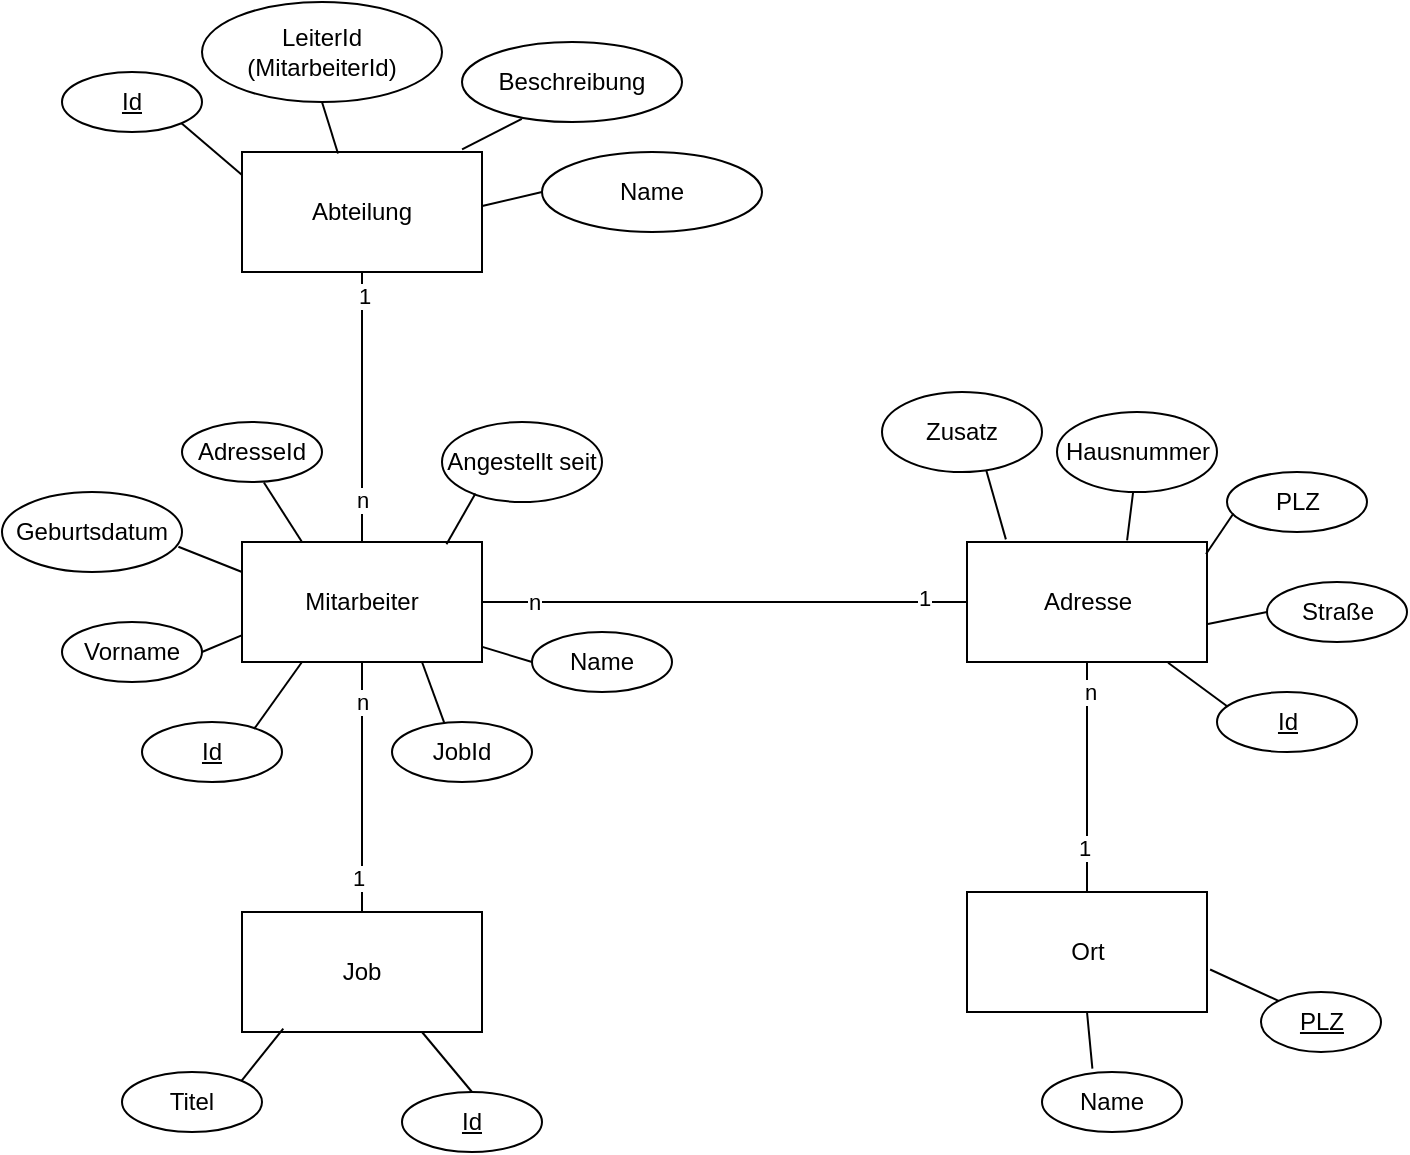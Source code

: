 <mxfile version="24.5.5" type="device">
  <diagram id="415Xjly7tCgpQv022EDN" name="Seite-1">
    <mxGraphModel dx="2253" dy="759" grid="1" gridSize="10" guides="1" tooltips="1" connect="1" arrows="1" fold="1" page="1" pageScale="1" pageWidth="827" pageHeight="1169" math="0" shadow="0">
      <root>
        <mxCell id="0" />
        <mxCell id="1" parent="0" />
        <mxCell id="FzVCcaH5rEI2dsI1RSkb-1" value="AdresseId" style="ellipse;whiteSpace=wrap;html=1;" parent="1" vertex="1">
          <mxGeometry x="70" y="310" width="70" height="30" as="geometry" />
        </mxCell>
        <mxCell id="FzVCcaH5rEI2dsI1RSkb-3" value="Hausnummer" style="ellipse;whiteSpace=wrap;html=1;" parent="1" vertex="1">
          <mxGeometry x="507.5" y="305" width="80" height="40" as="geometry" />
        </mxCell>
        <mxCell id="FzVCcaH5rEI2dsI1RSkb-4" value="Name" style="ellipse;whiteSpace=wrap;html=1;" parent="1" vertex="1">
          <mxGeometry x="500" y="635" width="70" height="30" as="geometry" />
        </mxCell>
        <mxCell id="FzVCcaH5rEI2dsI1RSkb-5" value="Mitarbeiter" style="rounded=0;whiteSpace=wrap;html=1;" parent="1" vertex="1">
          <mxGeometry x="100" y="370" width="120" height="60" as="geometry" />
        </mxCell>
        <mxCell id="FzVCcaH5rEI2dsI1RSkb-6" value="Abteilung" style="rounded=0;whiteSpace=wrap;html=1;" parent="1" vertex="1">
          <mxGeometry x="100" y="175" width="120" height="60" as="geometry" />
        </mxCell>
        <mxCell id="FzVCcaH5rEI2dsI1RSkb-7" value="Adresse" style="rounded=0;whiteSpace=wrap;html=1;" parent="1" vertex="1">
          <mxGeometry x="462.5" y="370" width="120" height="60" as="geometry" />
        </mxCell>
        <mxCell id="FzVCcaH5rEI2dsI1RSkb-8" value="Ort" style="rounded=0;whiteSpace=wrap;html=1;" parent="1" vertex="1">
          <mxGeometry x="462.5" y="545" width="120" height="60" as="geometry" />
        </mxCell>
        <mxCell id="FzVCcaH5rEI2dsI1RSkb-9" value="&lt;u&gt;Id&lt;/u&gt;" style="ellipse;whiteSpace=wrap;html=1;" parent="1" vertex="1">
          <mxGeometry x="587.5" y="445" width="70" height="30" as="geometry" />
        </mxCell>
        <mxCell id="FzVCcaH5rEI2dsI1RSkb-11" value="Angestellt seit" style="ellipse;whiteSpace=wrap;html=1;" parent="1" vertex="1">
          <mxGeometry x="200" y="310" width="80" height="40" as="geometry" />
        </mxCell>
        <mxCell id="FzVCcaH5rEI2dsI1RSkb-12" value="JobId" style="ellipse;whiteSpace=wrap;html=1;" parent="1" vertex="1">
          <mxGeometry x="175" y="460" width="70" height="30" as="geometry" />
        </mxCell>
        <mxCell id="FzVCcaH5rEI2dsI1RSkb-13" value="Geburtsdatum" style="ellipse;whiteSpace=wrap;html=1;" parent="1" vertex="1">
          <mxGeometry x="-20" y="345" width="90" height="40" as="geometry" />
        </mxCell>
        <mxCell id="FzVCcaH5rEI2dsI1RSkb-16" value="Beschreibung" style="ellipse;whiteSpace=wrap;html=1;" parent="1" vertex="1">
          <mxGeometry x="210" y="120" width="110" height="40" as="geometry" />
        </mxCell>
        <mxCell id="FzVCcaH5rEI2dsI1RSkb-18" value="&lt;u&gt;Id&lt;/u&gt;" style="ellipse;whiteSpace=wrap;html=1;" parent="1" vertex="1">
          <mxGeometry x="10" y="135" width="70" height="30" as="geometry" />
        </mxCell>
        <mxCell id="FzVCcaH5rEI2dsI1RSkb-19" value="LeiterId (MitarbeiterId)" style="ellipse;whiteSpace=wrap;html=1;" parent="1" vertex="1">
          <mxGeometry x="80" y="100" width="120" height="50" as="geometry" />
        </mxCell>
        <mxCell id="FzVCcaH5rEI2dsI1RSkb-20" value="Name" style="ellipse;whiteSpace=wrap;html=1;" parent="1" vertex="1">
          <mxGeometry x="250" y="175" width="110" height="40" as="geometry" />
        </mxCell>
        <mxCell id="FzVCcaH5rEI2dsI1RSkb-22" value="Name" style="ellipse;whiteSpace=wrap;html=1;" parent="1" vertex="1">
          <mxGeometry x="245" y="415" width="70" height="30" as="geometry" />
        </mxCell>
        <mxCell id="FzVCcaH5rEI2dsI1RSkb-23" value="Vorname" style="ellipse;whiteSpace=wrap;html=1;" parent="1" vertex="1">
          <mxGeometry x="10" y="410" width="70" height="30" as="geometry" />
        </mxCell>
        <mxCell id="FzVCcaH5rEI2dsI1RSkb-24" value="Straße" style="ellipse;whiteSpace=wrap;html=1;" parent="1" vertex="1">
          <mxGeometry x="612.5" y="390" width="70" height="30" as="geometry" />
        </mxCell>
        <mxCell id="FzVCcaH5rEI2dsI1RSkb-25" value="PLZ" style="ellipse;whiteSpace=wrap;html=1;" parent="1" vertex="1">
          <mxGeometry x="592.5" y="335" width="70" height="30" as="geometry" />
        </mxCell>
        <mxCell id="FzVCcaH5rEI2dsI1RSkb-26" value="Zusatz" style="ellipse;whiteSpace=wrap;html=1;" parent="1" vertex="1">
          <mxGeometry x="420" y="295" width="80" height="40" as="geometry" />
        </mxCell>
        <mxCell id="FzVCcaH5rEI2dsI1RSkb-27" value="&lt;u&gt;PLZ&lt;/u&gt;" style="ellipse;whiteSpace=wrap;html=1;" parent="1" vertex="1">
          <mxGeometry x="609.5" y="595" width="60" height="30" as="geometry" />
        </mxCell>
        <mxCell id="FzVCcaH5rEI2dsI1RSkb-28" value="&lt;u&gt;Id&lt;/u&gt;" style="ellipse;whiteSpace=wrap;html=1;" parent="1" vertex="1">
          <mxGeometry x="50" y="460" width="70" height="30" as="geometry" />
        </mxCell>
        <mxCell id="FzVCcaH5rEI2dsI1RSkb-29" value="&lt;u&gt;Id&lt;/u&gt;" style="ellipse;whiteSpace=wrap;html=1;" parent="1" vertex="1">
          <mxGeometry x="180" y="645" width="70" height="30" as="geometry" />
        </mxCell>
        <mxCell id="FzVCcaH5rEI2dsI1RSkb-31" value="Job" style="rounded=0;whiteSpace=wrap;html=1;" parent="1" vertex="1">
          <mxGeometry x="100" y="555" width="120" height="60" as="geometry" />
        </mxCell>
        <mxCell id="FzVCcaH5rEI2dsI1RSkb-32" value="Titel" style="ellipse;whiteSpace=wrap;html=1;" parent="1" vertex="1">
          <mxGeometry x="40" y="635" width="70" height="30" as="geometry" />
        </mxCell>
        <mxCell id="emK_JLEOLE2kQT3VceGG-1" value="" style="endArrow=none;html=1;rounded=0;entryX=0.5;entryY=1;entryDx=0;entryDy=0;exitX=0.5;exitY=0;exitDx=0;exitDy=0;" parent="1" source="FzVCcaH5rEI2dsI1RSkb-8" target="FzVCcaH5rEI2dsI1RSkb-7" edge="1">
          <mxGeometry width="50" height="50" relative="1" as="geometry">
            <mxPoint x="352.5" y="615" as="sourcePoint" />
            <mxPoint x="402.5" y="565" as="targetPoint" />
          </mxGeometry>
        </mxCell>
        <mxCell id="emK_JLEOLE2kQT3VceGG-32" value="n" style="edgeLabel;html=1;align=center;verticalAlign=middle;resizable=0;points=[];" parent="emK_JLEOLE2kQT3VceGG-1" vertex="1" connectable="0">
          <mxGeometry x="0.743" y="-1" relative="1" as="geometry">
            <mxPoint as="offset" />
          </mxGeometry>
        </mxCell>
        <mxCell id="emK_JLEOLE2kQT3VceGG-33" value="1" style="edgeLabel;html=1;align=center;verticalAlign=middle;resizable=0;points=[];" parent="emK_JLEOLE2kQT3VceGG-1" vertex="1" connectable="0">
          <mxGeometry x="-0.619" y="2" relative="1" as="geometry">
            <mxPoint as="offset" />
          </mxGeometry>
        </mxCell>
        <mxCell id="emK_JLEOLE2kQT3VceGG-2" value="" style="endArrow=none;html=1;rounded=0;entryX=0.5;entryY=1;entryDx=0;entryDy=0;exitX=0.5;exitY=0;exitDx=0;exitDy=0;" parent="1" source="FzVCcaH5rEI2dsI1RSkb-31" target="FzVCcaH5rEI2dsI1RSkb-5" edge="1">
          <mxGeometry width="50" height="50" relative="1" as="geometry">
            <mxPoint x="330" y="580" as="sourcePoint" />
            <mxPoint x="380" y="530" as="targetPoint" />
          </mxGeometry>
        </mxCell>
        <mxCell id="emK_JLEOLE2kQT3VceGG-30" value="1" style="edgeLabel;html=1;align=center;verticalAlign=middle;resizable=0;points=[];" parent="emK_JLEOLE2kQT3VceGG-2" vertex="1" connectable="0">
          <mxGeometry x="-0.728" y="2" relative="1" as="geometry">
            <mxPoint as="offset" />
          </mxGeometry>
        </mxCell>
        <mxCell id="emK_JLEOLE2kQT3VceGG-31" value="n" style="edgeLabel;html=1;align=center;verticalAlign=middle;resizable=0;points=[];" parent="emK_JLEOLE2kQT3VceGG-2" vertex="1" connectable="0">
          <mxGeometry x="0.689" relative="1" as="geometry">
            <mxPoint as="offset" />
          </mxGeometry>
        </mxCell>
        <mxCell id="emK_JLEOLE2kQT3VceGG-3" value="" style="endArrow=none;html=1;rounded=0;entryX=0.5;entryY=1;entryDx=0;entryDy=0;exitX=0.5;exitY=0;exitDx=0;exitDy=0;" parent="1" source="FzVCcaH5rEI2dsI1RSkb-5" target="FzVCcaH5rEI2dsI1RSkb-6" edge="1">
          <mxGeometry width="50" height="50" relative="1" as="geometry">
            <mxPoint x="330" y="330" as="sourcePoint" />
            <mxPoint x="380" y="280" as="targetPoint" />
          </mxGeometry>
        </mxCell>
        <mxCell id="emK_JLEOLE2kQT3VceGG-28" value="n" style="edgeLabel;html=1;align=center;verticalAlign=middle;resizable=0;points=[];" parent="emK_JLEOLE2kQT3VceGG-3" vertex="1" connectable="0">
          <mxGeometry x="-0.678" relative="1" as="geometry">
            <mxPoint as="offset" />
          </mxGeometry>
        </mxCell>
        <mxCell id="emK_JLEOLE2kQT3VceGG-29" value="1" style="edgeLabel;html=1;align=center;verticalAlign=middle;resizable=0;points=[];" parent="emK_JLEOLE2kQT3VceGG-3" vertex="1" connectable="0">
          <mxGeometry x="0.82" y="-1" relative="1" as="geometry">
            <mxPoint as="offset" />
          </mxGeometry>
        </mxCell>
        <mxCell id="emK_JLEOLE2kQT3VceGG-4" value="" style="endArrow=none;html=1;rounded=0;entryX=0;entryY=0.5;entryDx=0;entryDy=0;exitX=1;exitY=0.5;exitDx=0;exitDy=0;" parent="1" source="FzVCcaH5rEI2dsI1RSkb-5" target="FzVCcaH5rEI2dsI1RSkb-7" edge="1">
          <mxGeometry width="50" height="50" relative="1" as="geometry">
            <mxPoint x="380" y="520" as="sourcePoint" />
            <mxPoint x="430" y="470" as="targetPoint" />
          </mxGeometry>
        </mxCell>
        <mxCell id="emK_JLEOLE2kQT3VceGG-26" value="n" style="edgeLabel;html=1;align=center;verticalAlign=middle;resizable=0;points=[];" parent="emK_JLEOLE2kQT3VceGG-4" vertex="1" connectable="0">
          <mxGeometry x="-0.788" relative="1" as="geometry">
            <mxPoint as="offset" />
          </mxGeometry>
        </mxCell>
        <mxCell id="emK_JLEOLE2kQT3VceGG-27" value="1" style="edgeLabel;html=1;align=center;verticalAlign=middle;resizable=0;points=[];" parent="emK_JLEOLE2kQT3VceGG-4" vertex="1" connectable="0">
          <mxGeometry x="0.819" y="2" relative="1" as="geometry">
            <mxPoint as="offset" />
          </mxGeometry>
        </mxCell>
        <mxCell id="emK_JLEOLE2kQT3VceGG-6" value="" style="endArrow=none;html=1;rounded=0;entryX=0.585;entryY=1.009;entryDx=0;entryDy=0;entryPerimeter=0;exitX=0.25;exitY=0;exitDx=0;exitDy=0;" parent="1" source="FzVCcaH5rEI2dsI1RSkb-5" target="FzVCcaH5rEI2dsI1RSkb-1" edge="1">
          <mxGeometry width="50" height="50" relative="1" as="geometry">
            <mxPoint x="200" y="430" as="sourcePoint" />
            <mxPoint x="250" y="380" as="targetPoint" />
          </mxGeometry>
        </mxCell>
        <mxCell id="emK_JLEOLE2kQT3VceGG-7" value="" style="endArrow=none;html=1;rounded=0;entryX=0.98;entryY=0.684;entryDx=0;entryDy=0;entryPerimeter=0;exitX=0;exitY=0.25;exitDx=0;exitDy=0;" parent="1" source="FzVCcaH5rEI2dsI1RSkb-5" target="FzVCcaH5rEI2dsI1RSkb-13" edge="1">
          <mxGeometry width="50" height="50" relative="1" as="geometry">
            <mxPoint x="80" y="430" as="sourcePoint" />
            <mxPoint x="130" y="380" as="targetPoint" />
          </mxGeometry>
        </mxCell>
        <mxCell id="emK_JLEOLE2kQT3VceGG-8" value="" style="endArrow=none;html=1;rounded=0;entryX=0.001;entryY=0.776;entryDx=0;entryDy=0;entryPerimeter=0;exitX=1;exitY=0.5;exitDx=0;exitDy=0;" parent="1" source="FzVCcaH5rEI2dsI1RSkb-23" target="FzVCcaH5rEI2dsI1RSkb-5" edge="1">
          <mxGeometry width="50" height="50" relative="1" as="geometry">
            <mxPoint x="80" y="430" as="sourcePoint" />
            <mxPoint x="130" y="380" as="targetPoint" />
          </mxGeometry>
        </mxCell>
        <mxCell id="emK_JLEOLE2kQT3VceGG-9" value="" style="endArrow=none;html=1;rounded=0;exitX=0.801;exitY=0.115;exitDx=0;exitDy=0;exitPerimeter=0;" parent="1" source="FzVCcaH5rEI2dsI1RSkb-28" edge="1">
          <mxGeometry width="50" height="50" relative="1" as="geometry">
            <mxPoint x="80" y="480" as="sourcePoint" />
            <mxPoint x="130" y="430" as="targetPoint" />
          </mxGeometry>
        </mxCell>
        <mxCell id="emK_JLEOLE2kQT3VceGG-10" value="" style="endArrow=none;html=1;rounded=0;entryX=0.209;entryY=0.895;entryDx=0;entryDy=0;entryPerimeter=0;exitX=0.852;exitY=0.018;exitDx=0;exitDy=0;exitPerimeter=0;" parent="1" source="FzVCcaH5rEI2dsI1RSkb-5" target="FzVCcaH5rEI2dsI1RSkb-11" edge="1">
          <mxGeometry width="50" height="50" relative="1" as="geometry">
            <mxPoint x="180" y="470" as="sourcePoint" />
            <mxPoint x="230" y="420" as="targetPoint" />
          </mxGeometry>
        </mxCell>
        <mxCell id="emK_JLEOLE2kQT3VceGG-11" value="" style="endArrow=none;html=1;rounded=0;entryX=0;entryY=0.5;entryDx=0;entryDy=0;exitX=0.998;exitY=0.872;exitDx=0;exitDy=0;exitPerimeter=0;" parent="1" source="FzVCcaH5rEI2dsI1RSkb-5" target="FzVCcaH5rEI2dsI1RSkb-22" edge="1">
          <mxGeometry width="50" height="50" relative="1" as="geometry">
            <mxPoint x="180" y="470" as="sourcePoint" />
            <mxPoint x="230" y="420" as="targetPoint" />
          </mxGeometry>
        </mxCell>
        <mxCell id="emK_JLEOLE2kQT3VceGG-12" value="" style="endArrow=none;html=1;rounded=0;entryX=0.75;entryY=1;entryDx=0;entryDy=0;exitX=0.374;exitY=0.018;exitDx=0;exitDy=0;exitPerimeter=0;" parent="1" source="FzVCcaH5rEI2dsI1RSkb-12" target="FzVCcaH5rEI2dsI1RSkb-5" edge="1">
          <mxGeometry width="50" height="50" relative="1" as="geometry">
            <mxPoint x="180" y="470" as="sourcePoint" />
            <mxPoint x="230" y="420" as="targetPoint" />
          </mxGeometry>
        </mxCell>
        <mxCell id="emK_JLEOLE2kQT3VceGG-13" value="" style="endArrow=none;html=1;rounded=0;entryX=1;entryY=1;entryDx=0;entryDy=0;exitX=-0.001;exitY=0.19;exitDx=0;exitDy=0;exitPerimeter=0;" parent="1" source="FzVCcaH5rEI2dsI1RSkb-6" target="FzVCcaH5rEI2dsI1RSkb-18" edge="1">
          <mxGeometry width="50" height="50" relative="1" as="geometry">
            <mxPoint x="120" y="205" as="sourcePoint" />
            <mxPoint x="170" y="155" as="targetPoint" />
          </mxGeometry>
        </mxCell>
        <mxCell id="emK_JLEOLE2kQT3VceGG-14" value="" style="endArrow=none;html=1;rounded=0;entryX=0.5;entryY=1;entryDx=0;entryDy=0;exitX=0.4;exitY=0.013;exitDx=0;exitDy=0;exitPerimeter=0;" parent="1" source="FzVCcaH5rEI2dsI1RSkb-6" target="FzVCcaH5rEI2dsI1RSkb-19" edge="1">
          <mxGeometry width="50" height="50" relative="1" as="geometry">
            <mxPoint x="120" y="205" as="sourcePoint" />
            <mxPoint x="170" y="155" as="targetPoint" />
          </mxGeometry>
        </mxCell>
        <mxCell id="emK_JLEOLE2kQT3VceGG-15" value="" style="endArrow=none;html=1;rounded=0;entryX=0.272;entryY=0.961;entryDx=0;entryDy=0;entryPerimeter=0;exitX=0.917;exitY=-0.022;exitDx=0;exitDy=0;exitPerimeter=0;" parent="1" source="FzVCcaH5rEI2dsI1RSkb-6" target="FzVCcaH5rEI2dsI1RSkb-16" edge="1">
          <mxGeometry width="50" height="50" relative="1" as="geometry">
            <mxPoint x="240" y="175" as="sourcePoint" />
            <mxPoint x="290" y="125" as="targetPoint" />
          </mxGeometry>
        </mxCell>
        <mxCell id="emK_JLEOLE2kQT3VceGG-16" value="" style="endArrow=none;html=1;rounded=0;entryX=0;entryY=0.5;entryDx=0;entryDy=0;exitX=1.001;exitY=0.45;exitDx=0;exitDy=0;exitPerimeter=0;" parent="1" source="FzVCcaH5rEI2dsI1RSkb-6" target="FzVCcaH5rEI2dsI1RSkb-20" edge="1">
          <mxGeometry width="50" height="50" relative="1" as="geometry">
            <mxPoint x="240" y="175" as="sourcePoint" />
            <mxPoint x="290" y="125" as="targetPoint" />
          </mxGeometry>
        </mxCell>
        <mxCell id="emK_JLEOLE2kQT3VceGG-17" value="" style="endArrow=none;html=1;rounded=0;entryX=0.651;entryY=0.975;entryDx=0;entryDy=0;entryPerimeter=0;exitX=0.162;exitY=-0.022;exitDx=0;exitDy=0;exitPerimeter=0;" parent="1" source="FzVCcaH5rEI2dsI1RSkb-7" target="FzVCcaH5rEI2dsI1RSkb-26" edge="1">
          <mxGeometry width="50" height="50" relative="1" as="geometry">
            <mxPoint x="462.5" y="385" as="sourcePoint" />
            <mxPoint x="512.5" y="335" as="targetPoint" />
          </mxGeometry>
        </mxCell>
        <mxCell id="emK_JLEOLE2kQT3VceGG-18" value="" style="endArrow=none;html=1;rounded=0;entryX=0.475;entryY=1.012;entryDx=0;entryDy=0;entryPerimeter=0;exitX=0.667;exitY=-0.013;exitDx=0;exitDy=0;exitPerimeter=0;" parent="1" source="FzVCcaH5rEI2dsI1RSkb-7" target="FzVCcaH5rEI2dsI1RSkb-3" edge="1">
          <mxGeometry width="50" height="50" relative="1" as="geometry">
            <mxPoint x="532.5" y="395" as="sourcePoint" />
            <mxPoint x="582.5" y="345" as="targetPoint" />
          </mxGeometry>
        </mxCell>
        <mxCell id="emK_JLEOLE2kQT3VceGG-19" value="" style="endArrow=none;html=1;rounded=0;entryX=0.046;entryY=0.691;entryDx=0;entryDy=0;entryPerimeter=0;exitX=0.996;exitY=0.1;exitDx=0;exitDy=0;exitPerimeter=0;" parent="1" source="FzVCcaH5rEI2dsI1RSkb-7" target="FzVCcaH5rEI2dsI1RSkb-25" edge="1">
          <mxGeometry width="50" height="50" relative="1" as="geometry">
            <mxPoint x="532.5" y="395" as="sourcePoint" />
            <mxPoint x="582.5" y="345" as="targetPoint" />
          </mxGeometry>
        </mxCell>
        <mxCell id="emK_JLEOLE2kQT3VceGG-20" value="" style="endArrow=none;html=1;rounded=0;entryX=0;entryY=0.5;entryDx=0;entryDy=0;exitX=1.004;exitY=0.684;exitDx=0;exitDy=0;exitPerimeter=0;" parent="1" source="FzVCcaH5rEI2dsI1RSkb-7" target="FzVCcaH5rEI2dsI1RSkb-24" edge="1">
          <mxGeometry width="50" height="50" relative="1" as="geometry">
            <mxPoint x="532.5" y="465" as="sourcePoint" />
            <mxPoint x="582.5" y="415" as="targetPoint" />
          </mxGeometry>
        </mxCell>
        <mxCell id="emK_JLEOLE2kQT3VceGG-21" value="" style="endArrow=none;html=1;rounded=0;entryX=0.075;entryY=0.241;entryDx=0;entryDy=0;exitX=0.838;exitY=1.006;exitDx=0;exitDy=0;exitPerimeter=0;entryPerimeter=0;" parent="1" source="FzVCcaH5rEI2dsI1RSkb-7" target="FzVCcaH5rEI2dsI1RSkb-9" edge="1">
          <mxGeometry width="50" height="50" relative="1" as="geometry">
            <mxPoint x="532.5" y="465" as="sourcePoint" />
            <mxPoint x="582.5" y="415" as="targetPoint" />
          </mxGeometry>
        </mxCell>
        <mxCell id="emK_JLEOLE2kQT3VceGG-22" value="" style="endArrow=none;html=1;rounded=0;entryX=1.013;entryY=0.646;entryDx=0;entryDy=0;entryPerimeter=0;exitX=0;exitY=0;exitDx=0;exitDy=0;" parent="1" source="FzVCcaH5rEI2dsI1RSkb-27" target="FzVCcaH5rEI2dsI1RSkb-8" edge="1">
          <mxGeometry width="50" height="50" relative="1" as="geometry">
            <mxPoint x="432.5" y="675" as="sourcePoint" />
            <mxPoint x="482.5" y="625" as="targetPoint" />
          </mxGeometry>
        </mxCell>
        <mxCell id="emK_JLEOLE2kQT3VceGG-23" value="" style="endArrow=none;html=1;rounded=0;exitX=0.36;exitY=-0.057;exitDx=0;exitDy=0;exitPerimeter=0;" parent="1" source="FzVCcaH5rEI2dsI1RSkb-4" edge="1">
          <mxGeometry width="50" height="50" relative="1" as="geometry">
            <mxPoint x="472.5" y="655" as="sourcePoint" />
            <mxPoint x="522.5" y="605" as="targetPoint" />
          </mxGeometry>
        </mxCell>
        <mxCell id="emK_JLEOLE2kQT3VceGG-24" value="" style="endArrow=none;html=1;rounded=0;entryX=0.75;entryY=1;entryDx=0;entryDy=0;exitX=0.5;exitY=0;exitDx=0;exitDy=0;" parent="1" source="FzVCcaH5rEI2dsI1RSkb-29" target="FzVCcaH5rEI2dsI1RSkb-31" edge="1">
          <mxGeometry width="50" height="50" relative="1" as="geometry">
            <mxPoint x="210" y="690" as="sourcePoint" />
            <mxPoint x="260" y="640" as="targetPoint" />
          </mxGeometry>
        </mxCell>
        <mxCell id="emK_JLEOLE2kQT3VceGG-25" value="" style="endArrow=none;html=1;rounded=0;entryX=0.172;entryY=0.972;entryDx=0;entryDy=0;entryPerimeter=0;exitX=1;exitY=0;exitDx=0;exitDy=0;" parent="1" source="FzVCcaH5rEI2dsI1RSkb-32" target="FzVCcaH5rEI2dsI1RSkb-31" edge="1">
          <mxGeometry width="50" height="50" relative="1" as="geometry">
            <mxPoint x="210" y="690" as="sourcePoint" />
            <mxPoint x="260" y="640" as="targetPoint" />
          </mxGeometry>
        </mxCell>
      </root>
    </mxGraphModel>
  </diagram>
</mxfile>
